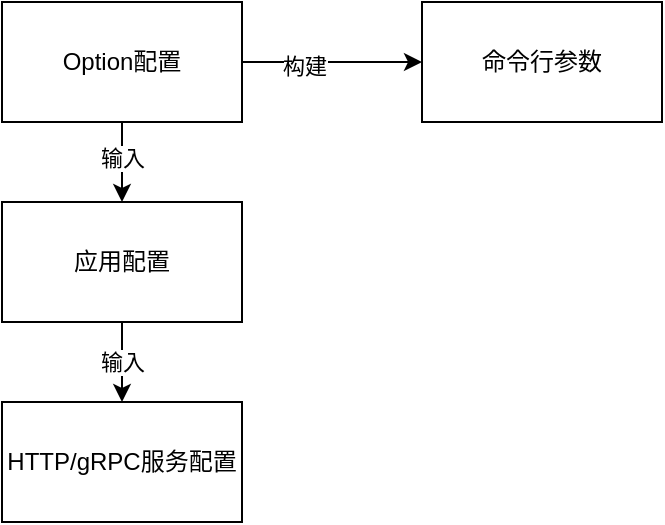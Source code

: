 <mxfile version="21.6.9" type="github">
  <diagram name="第 1 页" id="7zn-ezLdLINr86ZRgSNU">
    <mxGraphModel dx="1546" dy="830" grid="1" gridSize="10" guides="1" tooltips="1" connect="1" arrows="1" fold="1" page="1" pageScale="1" pageWidth="827" pageHeight="1169" math="0" shadow="0">
      <root>
        <mxCell id="0" />
        <mxCell id="1" parent="0" />
        <mxCell id="I3Jwzm5ya4WKifOEzOHO-5" value="" style="edgeStyle=orthogonalEdgeStyle;rounded=0;orthogonalLoop=1;jettySize=auto;html=1;" edge="1" parent="1" source="I3Jwzm5ya4WKifOEzOHO-1" target="I3Jwzm5ya4WKifOEzOHO-2">
          <mxGeometry relative="1" as="geometry" />
        </mxCell>
        <mxCell id="I3Jwzm5ya4WKifOEzOHO-8" value="输入" style="edgeLabel;html=1;align=center;verticalAlign=middle;resizable=0;points=[];" vertex="1" connectable="0" parent="I3Jwzm5ya4WKifOEzOHO-5">
          <mxGeometry x="-0.1" relative="1" as="geometry">
            <mxPoint as="offset" />
          </mxGeometry>
        </mxCell>
        <mxCell id="I3Jwzm5ya4WKifOEzOHO-7" value="" style="edgeStyle=orthogonalEdgeStyle;rounded=0;orthogonalLoop=1;jettySize=auto;html=1;" edge="1" parent="1" source="I3Jwzm5ya4WKifOEzOHO-1" target="I3Jwzm5ya4WKifOEzOHO-4">
          <mxGeometry relative="1" as="geometry" />
        </mxCell>
        <mxCell id="I3Jwzm5ya4WKifOEzOHO-9" value="构建" style="edgeLabel;html=1;align=center;verticalAlign=middle;resizable=0;points=[];" vertex="1" connectable="0" parent="I3Jwzm5ya4WKifOEzOHO-7">
          <mxGeometry x="-0.311" y="-2" relative="1" as="geometry">
            <mxPoint as="offset" />
          </mxGeometry>
        </mxCell>
        <mxCell id="I3Jwzm5ya4WKifOEzOHO-1" value="Option配置" style="rounded=0;whiteSpace=wrap;html=1;" vertex="1" parent="1">
          <mxGeometry x="300" y="230" width="120" height="60" as="geometry" />
        </mxCell>
        <mxCell id="I3Jwzm5ya4WKifOEzOHO-6" value="输入" style="edgeStyle=orthogonalEdgeStyle;rounded=0;orthogonalLoop=1;jettySize=auto;html=1;" edge="1" parent="1" source="I3Jwzm5ya4WKifOEzOHO-2" target="I3Jwzm5ya4WKifOEzOHO-3">
          <mxGeometry relative="1" as="geometry" />
        </mxCell>
        <mxCell id="I3Jwzm5ya4WKifOEzOHO-2" value="应用配置" style="rounded=0;whiteSpace=wrap;html=1;" vertex="1" parent="1">
          <mxGeometry x="300" y="330" width="120" height="60" as="geometry" />
        </mxCell>
        <mxCell id="I3Jwzm5ya4WKifOEzOHO-3" value="HTTP/gRPC服务配置" style="rounded=0;whiteSpace=wrap;html=1;" vertex="1" parent="1">
          <mxGeometry x="300" y="430" width="120" height="60" as="geometry" />
        </mxCell>
        <mxCell id="I3Jwzm5ya4WKifOEzOHO-4" value="命令行参数" style="rounded=0;whiteSpace=wrap;html=1;" vertex="1" parent="1">
          <mxGeometry x="510" y="230" width="120" height="60" as="geometry" />
        </mxCell>
      </root>
    </mxGraphModel>
  </diagram>
</mxfile>
